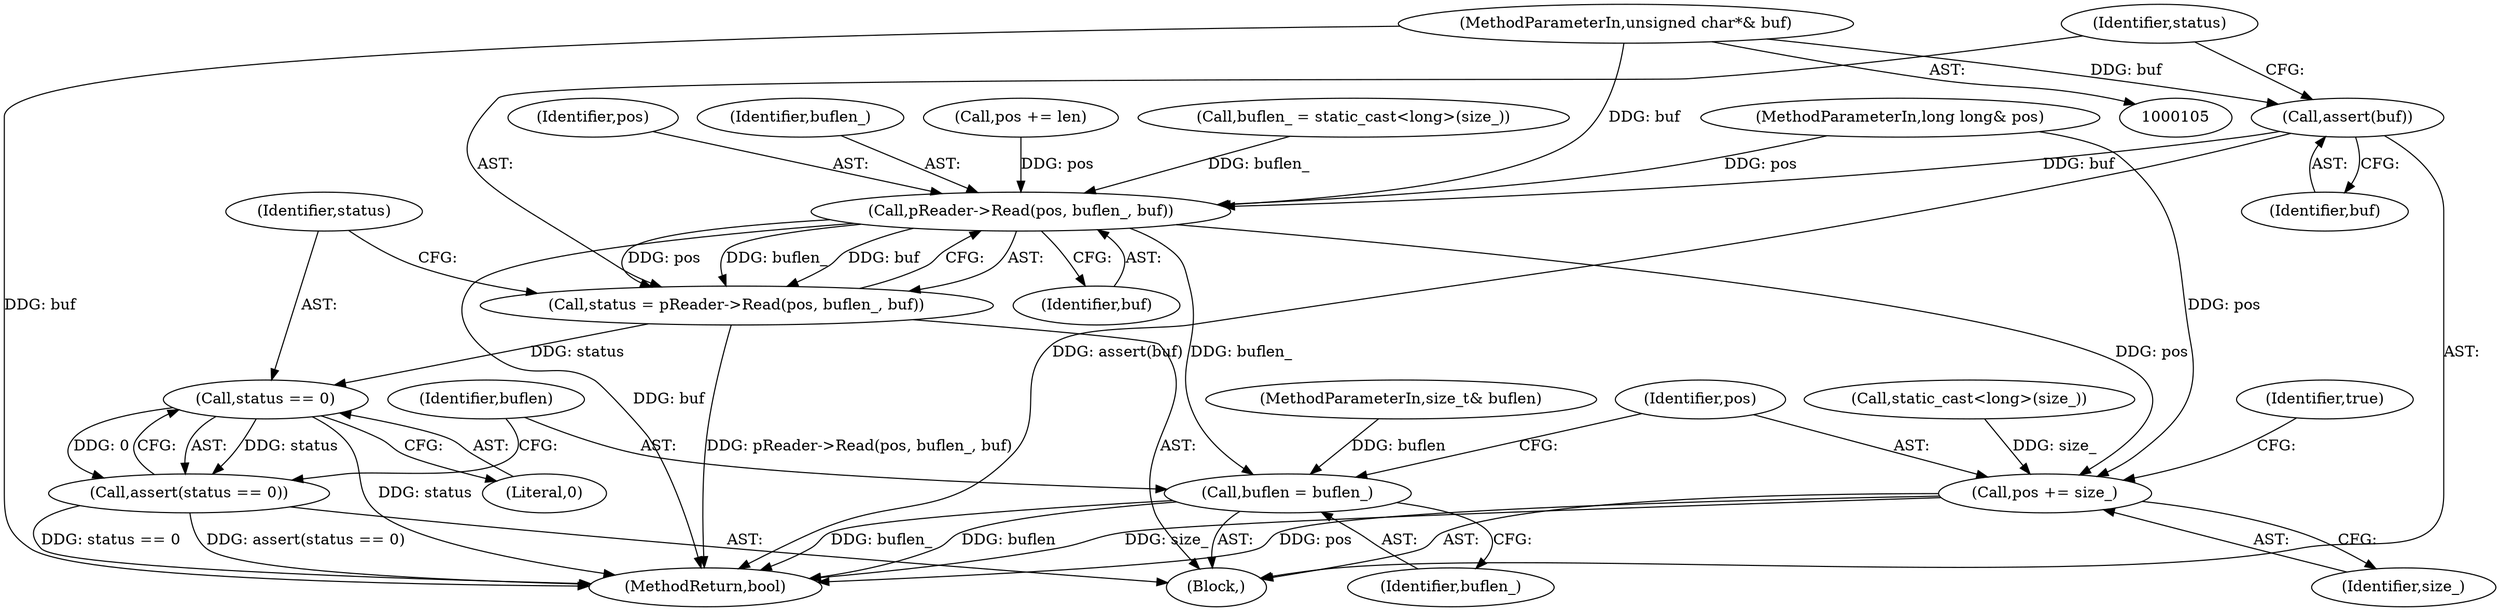 digraph "1_Android_cc274e2abe8b2a6698a5c47d8aa4bb45f1f9538d_31@API" {
"1000224" [label="(Call,assert(buf))"];
"1000109" [label="(MethodParameterIn,unsigned char*& buf)"];
"1000228" [label="(Call,pReader->Read(pos, buflen_, buf))"];
"1000226" [label="(Call,status = pReader->Read(pos, buflen_, buf))"];
"1000233" [label="(Call,status == 0)"];
"1000232" [label="(Call,assert(status == 0))"];
"1000236" [label="(Call,buflen = buflen_)"];
"1000239" [label="(Call,pos += size_)"];
"1000244" [label="(MethodReturn,bool)"];
"1000226" [label="(Call,status = pReader->Read(pos, buflen_, buf))"];
"1000228" [label="(Call,pReader->Read(pos, buflen_, buf))"];
"1000237" [label="(Identifier,buflen)"];
"1000110" [label="(MethodParameterIn,size_t& buflen)"];
"1000235" [label="(Literal,0)"];
"1000227" [label="(Identifier,status)"];
"1000233" [label="(Call,status == 0)"];
"1000239" [label="(Call,pos += size_)"];
"1000111" [label="(Block,)"];
"1000232" [label="(Call,assert(status == 0))"];
"1000240" [label="(Identifier,pos)"];
"1000229" [label="(Identifier,pos)"];
"1000107" [label="(MethodParameterIn,long long& pos)"];
"1000230" [label="(Identifier,buflen_)"];
"1000220" [label="(Call,static_cast<long>(size_))"];
"1000238" [label="(Identifier,buflen_)"];
"1000225" [label="(Identifier,buf)"];
"1000231" [label="(Identifier,buf)"];
"1000241" [label="(Identifier,size_)"];
"1000236" [label="(Call,buflen = buflen_)"];
"1000234" [label="(Identifier,status)"];
"1000224" [label="(Call,assert(buf))"];
"1000243" [label="(Identifier,true)"];
"1000208" [label="(Call,pos += len)"];
"1000218" [label="(Call,buflen_ = static_cast<long>(size_))"];
"1000109" [label="(MethodParameterIn,unsigned char*& buf)"];
"1000224" -> "1000111"  [label="AST: "];
"1000224" -> "1000225"  [label="CFG: "];
"1000225" -> "1000224"  [label="AST: "];
"1000227" -> "1000224"  [label="CFG: "];
"1000224" -> "1000244"  [label="DDG: assert(buf)"];
"1000109" -> "1000224"  [label="DDG: buf"];
"1000224" -> "1000228"  [label="DDG: buf"];
"1000109" -> "1000105"  [label="AST: "];
"1000109" -> "1000244"  [label="DDG: buf"];
"1000109" -> "1000228"  [label="DDG: buf"];
"1000228" -> "1000226"  [label="AST: "];
"1000228" -> "1000231"  [label="CFG: "];
"1000229" -> "1000228"  [label="AST: "];
"1000230" -> "1000228"  [label="AST: "];
"1000231" -> "1000228"  [label="AST: "];
"1000226" -> "1000228"  [label="CFG: "];
"1000228" -> "1000244"  [label="DDG: buf"];
"1000228" -> "1000226"  [label="DDG: pos"];
"1000228" -> "1000226"  [label="DDG: buflen_"];
"1000228" -> "1000226"  [label="DDG: buf"];
"1000107" -> "1000228"  [label="DDG: pos"];
"1000208" -> "1000228"  [label="DDG: pos"];
"1000218" -> "1000228"  [label="DDG: buflen_"];
"1000228" -> "1000236"  [label="DDG: buflen_"];
"1000228" -> "1000239"  [label="DDG: pos"];
"1000226" -> "1000111"  [label="AST: "];
"1000227" -> "1000226"  [label="AST: "];
"1000234" -> "1000226"  [label="CFG: "];
"1000226" -> "1000244"  [label="DDG: pReader->Read(pos, buflen_, buf)"];
"1000226" -> "1000233"  [label="DDG: status"];
"1000233" -> "1000232"  [label="AST: "];
"1000233" -> "1000235"  [label="CFG: "];
"1000234" -> "1000233"  [label="AST: "];
"1000235" -> "1000233"  [label="AST: "];
"1000232" -> "1000233"  [label="CFG: "];
"1000233" -> "1000244"  [label="DDG: status"];
"1000233" -> "1000232"  [label="DDG: status"];
"1000233" -> "1000232"  [label="DDG: 0"];
"1000232" -> "1000111"  [label="AST: "];
"1000237" -> "1000232"  [label="CFG: "];
"1000232" -> "1000244"  [label="DDG: status == 0"];
"1000232" -> "1000244"  [label="DDG: assert(status == 0)"];
"1000236" -> "1000111"  [label="AST: "];
"1000236" -> "1000238"  [label="CFG: "];
"1000237" -> "1000236"  [label="AST: "];
"1000238" -> "1000236"  [label="AST: "];
"1000240" -> "1000236"  [label="CFG: "];
"1000236" -> "1000244"  [label="DDG: buflen"];
"1000236" -> "1000244"  [label="DDG: buflen_"];
"1000110" -> "1000236"  [label="DDG: buflen"];
"1000239" -> "1000111"  [label="AST: "];
"1000239" -> "1000241"  [label="CFG: "];
"1000240" -> "1000239"  [label="AST: "];
"1000241" -> "1000239"  [label="AST: "];
"1000243" -> "1000239"  [label="CFG: "];
"1000239" -> "1000244"  [label="DDG: pos"];
"1000239" -> "1000244"  [label="DDG: size_"];
"1000220" -> "1000239"  [label="DDG: size_"];
"1000107" -> "1000239"  [label="DDG: pos"];
}
